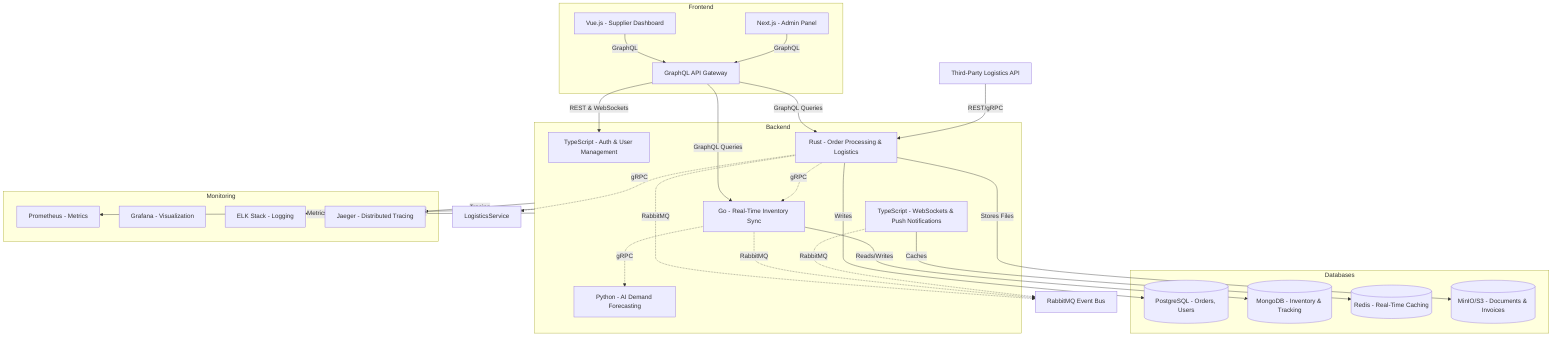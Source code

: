 graph TD
  %% Frontend Microfrontend Setup
  subgraph Frontend
    Vue[Vue.js - Supplier Dashboard] -->|GraphQL| APIGateway
    Next[Next.js - Admin Panel] -->|GraphQL| APIGateway
  end

  %% API Gateway Layer
  APIGateway[GraphQL API Gateway] -->|REST & WebSockets| AuthService
  APIGateway -->|GraphQL Queries| OrderService
  APIGateway -->|GraphQL Queries| InventoryService

  %% Backend Microservices
  subgraph Backend
    AuthService[TypeScript - Auth & User Management]
    OrderService[Rust - Order Processing & Logistics]
    InventoryService[Go - Real-Time Inventory Sync]
    AIService[Python - AI Demand Forecasting]
    NotificationService[TypeScript - WebSockets & Push Notifications]
  end

  %% Communication & Messaging
  OrderService -.->|gRPC| InventoryService
  InventoryService -.->|gRPC| AIService
  OrderService -.->|gRPC| LogisticsService
  OrderService -.->|RabbitMQ| EventBus[RabbitMQ Event Bus]
  InventoryService -.->|RabbitMQ| EventBus
  NotificationService -.->|RabbitMQ| EventBus

  %% Storage & Databases
  subgraph Databases
    SQLDB[(PostgreSQL - Orders, Users)]
    NoSQLDB[(MongoDB - Inventory & Tracking)]
    CacheDB[(Redis - Real-Time Caching)]
    ObjectStore[(MinIO/S3 - Documents & Invoices)]
  end

  OrderService -->|Writes| SQLDB
  InventoryService -->|Reads/Writes| NoSQLDB
  NotificationService -->|Caches| CacheDB
  OrderService -->|Stores Files| ObjectStore

  %% Monitoring & Logging
  subgraph Monitoring
    Prometheus[Prometheus - Metrics]
    Grafana[Grafana - Visualization]
    ELK[ELK Stack - Logging]
    Tracing[Jaeger - Distributed Tracing]
  end

  Backend -->|Metrics| Prometheus
  Backend -->|Logs| ELK
  Backend -->|Tracing| Tracing

  %% External Communication
  ExternalAPI[Third-Party Logistics API] -->|REST/gRPC| OrderService